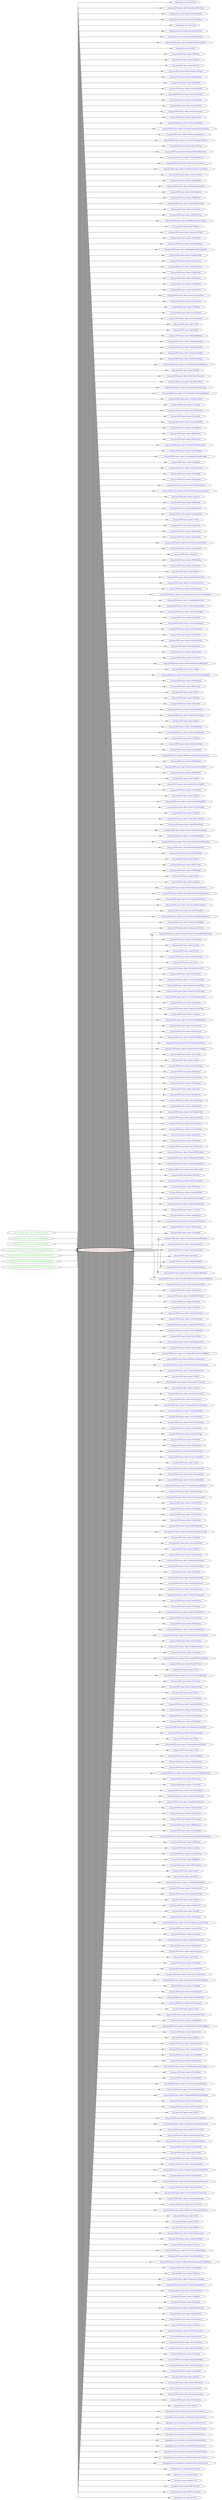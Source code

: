 digraph dependencyGraph {
 concentrate=true;
 ranksep="2.0";
 rankdir="LR"; 
 splines="ortho";
"com.pace2020.epace.sdk.CreateObjectHttpBindingStub" [fontcolor="red"];
"org.apache.axis.client.Stub" [ fontcolor="blue" ];
"com.pace2020.epace.sdk.CreateObjectHttpBindingStub"->"org.apache.axis.client.Stub";
"com.pace2020.epace.sdk.CreateObjectPortType" [ fontcolor="blue" ];
"com.pace2020.epace.sdk.CreateObjectHttpBindingStub"->"com.pace2020.epace.sdk.CreateObjectPortType";
"org.apache.axis.description.OperationDesc" [ fontcolor="blue" ];
"com.pace2020.epace.sdk.CreateObjectHttpBindingStub"->"org.apache.axis.description.OperationDesc";
"org.apache.axis.description.ParameterDesc" [ fontcolor="blue" ];
"com.pace2020.epace.sdk.CreateObjectHttpBindingStub"->"org.apache.axis.description.ParameterDesc";
"org.apache.axis.client.Call" [ fontcolor="blue" ];
"com.pace2020.epace.sdk.CreateObjectHttpBindingStub"->"org.apache.axis.client.Call";
"org.apache.axis.encoding.SerializerFactory" [ fontcolor="blue" ];
"com.pace2020.epace.sdk.CreateObjectHttpBindingStub"->"org.apache.axis.encoding.SerializerFactory";
"org.apache.axis.encoding.DeserializerFactory" [ fontcolor="blue" ];
"com.pace2020.epace.sdk.CreateObjectHttpBindingStub"->"org.apache.axis.encoding.DeserializerFactory";
"com.pace2020.epace.object.WorkstationActivityCode" [ fontcolor="blue" ];
"com.pace2020.epace.sdk.CreateObjectHttpBindingStub"->"com.pace2020.epace.object.WorkstationActivityCode";
"org.apache.axis.AxisFault" [ fontcolor="blue" ];
"com.pace2020.epace.sdk.CreateObjectHttpBindingStub"->"org.apache.axis.AxisFault";
"com.pace2020.epace.object.POStatus" [ fontcolor="blue" ];
"com.pace2020.epace.sdk.CreateObjectHttpBindingStub"->"com.pace2020.epace.object.POStatus";
"com.pace2020.epace.object.JobNote" [ fontcolor="blue" ];
"com.pace2020.epace.sdk.CreateObjectHttpBindingStub"->"com.pace2020.epace.object.JobNote";
"com.pace2020.epace.object.Activity" [ fontcolor="blue" ];
"com.pace2020.epace.sdk.CreateObjectHttpBindingStub"->"com.pace2020.epace.object.Activity";
"com.pace2020.epace.object.ReportCondition" [ fontcolor="blue" ];
"com.pace2020.epace.sdk.CreateObjectHttpBindingStub"->"com.pace2020.epace.object.ReportCondition";
"com.pace2020.epace.object.ShoppingCart" [ fontcolor="blue" ];
"com.pace2020.epace.sdk.CreateObjectHttpBindingStub"->"com.pace2020.epace.object.ShoppingCart";
"com.pace2020.epace.object.InkDefault" [ fontcolor="blue" ];
"com.pace2020.epace.sdk.CreateObjectHttpBindingStub"->"com.pace2020.epace.object.InkDefault";
"com.pace2020.epace.object.PurchaseOrder" [ fontcolor="blue" ];
"com.pace2020.epace.sdk.CreateObjectHttpBindingStub"->"com.pace2020.epace.object.PurchaseOrder";
"com.pace2020.epace.object.InventoryItemKit" [ fontcolor="blue" ];
"com.pace2020.epace.sdk.CreateObjectHttpBindingStub"->"com.pace2020.epace.object.InventoryItemKit";
"com.pace2020.epace.object.InventoryItem" [ fontcolor="blue" ];
"com.pace2020.epace.sdk.CreateObjectHttpBindingStub"->"com.pace2020.epace.object.InventoryItem";
"com.pace2020.epace.object.InventoryTrn" [ fontcolor="blue" ];
"com.pace2020.epace.sdk.CreateObjectHttpBindingStub"->"com.pace2020.epace.object.InventoryTrn";
"com.pace2020.epace.object.NetworkLocation" [ fontcolor="blue" ];
"com.pace2020.epace.sdk.CreateObjectHttpBindingStub"->"com.pace2020.epace.object.NetworkLocation";
"com.pace2020.epace.object.ShipProvider" [ fontcolor="blue" ];
"com.pace2020.epace.sdk.CreateObjectHttpBindingStub"->"com.pace2020.epace.object.ShipProvider";
"com.pace2020.epace.object.GLAccountBalance" [ fontcolor="blue" ];
"com.pace2020.epace.sdk.CreateObjectHttpBindingStub"->"com.pace2020.epace.object.GLAccountBalance";
"com.pace2020.epace.object.EstimateCompositeProductEntry" [ fontcolor="blue" ];
"com.pace2020.epace.sdk.CreateObjectHttpBindingStub"->"com.pace2020.epace.object.EstimateCompositeProductEntry";
"com.pace2020.epace.object.WorkstationEmployee" [ fontcolor="blue" ];
"com.pace2020.epace.sdk.CreateObjectHttpBindingStub"->"com.pace2020.epace.object.WorkstationEmployee";
"com.pace2020.epace.object.CustomerShoppingCartExtra" [ fontcolor="blue" ];
"com.pace2020.epace.sdk.CreateObjectHttpBindingStub"->"com.pace2020.epace.object.CustomerShoppingCartExtra";
"com.pace2020.epace.object.JobCostSetup" [ fontcolor="blue" ];
"com.pace2020.epace.sdk.CreateObjectHttpBindingStub"->"com.pace2020.epace.object.JobCostSetup";
"com.pace2020.epace.object.EmployeePayrollDeduction" [ fontcolor="blue" ];
"com.pace2020.epace.sdk.CreateObjectHttpBindingStub"->"com.pace2020.epace.object.EmployeePayrollDeduction";
"com.pace2020.epace.object.EstimateMaterial" [ fontcolor="blue" ];
"com.pace2020.epace.sdk.CreateObjectHttpBindingStub"->"com.pace2020.epace.object.EstimateMaterial";
"com.pace2020.epace.object.PaceConnectComment" [ fontcolor="blue" ];
"com.pace2020.epace.sdk.CreateObjectHttpBindingStub"->"com.pace2020.epace.object.PaceConnectComment";
"com.pace2020.epace.object.QuoteItemTypeInventoryItem" [ fontcolor="blue" ];
"com.pace2020.epace.sdk.CreateObjectHttpBindingStub"->"com.pace2020.epace.object.QuoteItemTypeInventoryItem";
"com.pace2020.epace.object.InvoiceTrnExtra" [ fontcolor="blue" ];
"com.pace2020.epace.sdk.CreateObjectHttpBindingStub"->"com.pace2020.epace.object.InvoiceTrnExtra";
"com.pace2020.epace.object.PaperWeight" [ fontcolor="blue" ];
"com.pace2020.epace.sdk.CreateObjectHttpBindingStub"->"com.pace2020.epace.object.PaperWeight";
"com.pace2020.epace.object.EstimatePrepressOp" [ fontcolor="blue" ];
"com.pace2020.epace.sdk.CreateObjectHttpBindingStub"->"com.pace2020.epace.object.EstimatePrepressOp";
"com.pace2020.epace.object.ItemTemplate" [ fontcolor="blue" ];
"com.pace2020.epace.sdk.CreateObjectHttpBindingStub"->"com.pace2020.epace.object.ItemTemplate";
"com.pace2020.epace.object.CRMStatus" [ fontcolor="blue" ];
"com.pace2020.epace.sdk.CreateObjectHttpBindingStub"->"com.pace2020.epace.object.CRMStatus";
"com.pace2020.epace.object.StandardPaperType" [ fontcolor="blue" ];
"com.pace2020.epace.sdk.CreateObjectHttpBindingStub"->"com.pace2020.epace.object.StandardPaperType";
"com.pace2020.epace.object.QuoteItem" [ fontcolor="blue" ];
"com.pace2020.epace.sdk.CreateObjectHttpBindingStub"->"com.pace2020.epace.object.QuoteItem";
"com.pace2020.epace.object.JobPlanSetup" [ fontcolor="blue" ];
"com.pace2020.epace.sdk.CreateObjectHttpBindingStub"->"com.pace2020.epace.object.JobPlanSetup";
"com.pace2020.epace.object.JobBillingAccountingCode" [ fontcolor="blue" ];
"com.pace2020.epace.sdk.CreateObjectHttpBindingStub"->"com.pace2020.epace.object.JobBillingAccountingCode";
"com.pace2020.epace.object.BillLine" [ fontcolor="blue" ];
"com.pace2020.epace.sdk.CreateObjectHttpBindingStub"->"com.pace2020.epace.object.BillLine";
"com.pace2020.epace.object.QuoteLetterType" [ fontcolor="blue" ];
"com.pace2020.epace.sdk.CreateObjectHttpBindingStub"->"com.pace2020.epace.object.QuoteLetterType";
"com.pace2020.epace.object.ActivityRate" [ fontcolor="blue" ];
"com.pace2020.epace.sdk.CreateObjectHttpBindingStub"->"com.pace2020.epace.object.ActivityRate";
"com.pace2020.epace.object.QuoteDepartment" [ fontcolor="blue" ];
"com.pace2020.epace.sdk.CreateObjectHttpBindingStub"->"com.pace2020.epace.object.QuoteDepartment";
"com.pace2020.epace.object.BindingMethodFinishingOp" [ fontcolor="blue" ];
"com.pace2020.epace.sdk.CreateObjectHttpBindingStub"->"com.pace2020.epace.object.BindingMethodFinishingOp";
"com.pace2020.epace.object.EmployeeNote" [ fontcolor="blue" ];
"com.pace2020.epace.sdk.CreateObjectHttpBindingStub"->"com.pace2020.epace.object.EmployeeNote";
"com.pace2020.epace.object.PrepressCost" [ fontcolor="blue" ];
"com.pace2020.epace.sdk.CreateObjectHttpBindingStub"->"com.pace2020.epace.object.PrepressCost";
"com.pace2020.epace.object.EmployeeStatus" [ fontcolor="blue" ];
"com.pace2020.epace.sdk.CreateObjectHttpBindingStub"->"com.pace2020.epace.object.EmployeeStatus";
"com.pace2020.epace.object.SubJobType" [ fontcolor="blue" ];
"com.pace2020.epace.sdk.CreateObjectHttpBindingStub"->"com.pace2020.epace.object.SubJobType";
"com.pace2020.epace.object.JobPartItem" [ fontcolor="blue" ];
"com.pace2020.epace.sdk.CreateObjectHttpBindingStub"->"com.pace2020.epace.object.JobPartItem";
"com.pace2020.epace.object.PrepMethod" [ fontcolor="blue" ];
"com.pace2020.epace.sdk.CreateObjectHttpBindingStub"->"com.pace2020.epace.object.PrepMethod";
"com.pace2020.epace.object.SalesPerson" [ fontcolor="blue" ];
"com.pace2020.epace.sdk.CreateObjectHttpBindingStub"->"com.pace2020.epace.object.SalesPerson";
"com.pace2020.epace.object.InvoiceTrnSalesDist" [ fontcolor="blue" ];
"com.pace2020.epace.sdk.CreateObjectHttpBindingStub"->"com.pace2020.epace.object.InvoiceTrnSalesDist";
"com.pace2020.epace.object.InvoiceExtra" [ fontcolor="blue" ];
"com.pace2020.epace.sdk.CreateObjectHttpBindingStub"->"com.pace2020.epace.object.InvoiceExtra";
"com.pace2020.epace.object.POSetup" [ fontcolor="blue" ];
"com.pace2020.epace.sdk.CreateObjectHttpBindingStub"->"com.pace2020.epace.object.POSetup";
"com.pace2020.epace.object.PriceListLine" [ fontcolor="blue" ];
"com.pace2020.epace.sdk.CreateObjectHttpBindingStub"->"com.pace2020.epace.object.PriceListLine";
"com.pace2020.epace.object.InventoryStatus" [ fontcolor="blue" ];
"com.pace2020.epace.sdk.CreateObjectHttpBindingStub"->"com.pace2020.epace.object.InventoryStatus";
"com.pace2020.epace.object.CSR" [ fontcolor="blue" ];
"com.pace2020.epace.sdk.CreateObjectHttpBindingStub"->"com.pace2020.epace.object.CSR";
"com.pace2020.epace.object.Skid" [ fontcolor="blue" ];
"com.pace2020.epace.sdk.CreateObjectHttpBindingStub"->"com.pace2020.epace.object.Skid";
"com.pace2020.epace.object.BindingMethod" [ fontcolor="blue" ];
"com.pace2020.epace.sdk.CreateObjectHttpBindingStub"->"com.pace2020.epace.object.BindingMethod";
"com.pace2020.epace.object.EstimateQuantity" [ fontcolor="blue" ];
"com.pace2020.epace.sdk.CreateObjectHttpBindingStub"->"com.pace2020.epace.object.EstimateQuantity";
"com.pace2020.epace.object.EstimateProduct" [ fontcolor="blue" ];
"com.pace2020.epace.sdk.CreateObjectHttpBindingStub"->"com.pace2020.epace.object.EstimateProduct";
"com.pace2020.epace.object.PrepressWorkflow" [ fontcolor="blue" ];
"com.pace2020.epace.sdk.CreateObjectHttpBindingStub"->"com.pace2020.epace.object.PrepressWorkflow";
"com.pace2020.epace.object.SubNoteCategory" [ fontcolor="blue" ];
"com.pace2020.epace.sdk.CreateObjectHttpBindingStub"->"com.pace2020.epace.object.SubNoteCategory";
"com.pace2020.epace.object.EventHandlerEventDefinition" [ fontcolor="blue" ];
"com.pace2020.epace.sdk.CreateObjectHttpBindingStub"->"com.pace2020.epace.object.EventHandlerEventDefinition";
"com.pace2020.epace.object.Keypad" [ fontcolor="blue" ];
"com.pace2020.epace.sdk.CreateObjectHttpBindingStub"->"com.pace2020.epace.object.Keypad";
"com.pace2020.epace.object.PaceConnectLocation" [ fontcolor="blue" ];
"com.pace2020.epace.sdk.CreateObjectHttpBindingStub"->"com.pace2020.epace.object.PaceConnectLocation";
"com.pace2020.epace.object.PayrollCheckLine" [ fontcolor="blue" ];
"com.pace2020.epace.sdk.CreateObjectHttpBindingStub"->"com.pace2020.epace.object.PayrollCheckLine";
"com.pace2020.epace.object.ItemTemplateProductType" [ fontcolor="blue" ];
"com.pace2020.epace.sdk.CreateObjectHttpBindingStub"->"com.pace2020.epace.object.ItemTemplateProductType";
"com.pace2020.epace.object.EventHandlerConditionDefinition" [ fontcolor="blue" ];
"com.pace2020.epace.sdk.CreateObjectHttpBindingStub"->"com.pace2020.epace.object.EventHandlerConditionDefinition";
"com.pace2020.epace.object.NotificationRead" [ fontcolor="blue" ];
"com.pace2020.epace.sdk.CreateObjectHttpBindingStub"->"com.pace2020.epace.object.NotificationRead";
"com.pace2020.epace.object.UserForm" [ fontcolor="blue" ];
"com.pace2020.epace.sdk.CreateObjectHttpBindingStub"->"com.pace2020.epace.object.UserForm";
"com.pace2020.epace.object.RecentMenuItem" [ fontcolor="blue" ];
"com.pace2020.epace.sdk.CreateObjectHttpBindingStub"->"com.pace2020.epace.object.RecentMenuItem";
"com.pace2020.epace.object.Receivable" [ fontcolor="blue" ];
"com.pace2020.epace.sdk.CreateObjectHttpBindingStub"->"com.pace2020.epace.object.Receivable";
"com.pace2020.epace.object.InvoiceSalesDist" [ fontcolor="blue" ];
"com.pace2020.epace.sdk.CreateObjectHttpBindingStub"->"com.pace2020.epace.object.InvoiceSalesDist";
"com.pace2020.epace.object.PayrollBatch" [ fontcolor="blue" ];
"com.pace2020.epace.sdk.CreateObjectHttpBindingStub"->"com.pace2020.epace.object.PayrollBatch";
"com.pace2020.epace.object.BillPayment" [ fontcolor="blue" ];
"com.pace2020.epace.sdk.CreateObjectHttpBindingStub"->"com.pace2020.epace.object.BillPayment";
"com.pace2020.epace.object.Notification" [ fontcolor="blue" ];
"com.pace2020.epace.sdk.CreateObjectHttpBindingStub"->"com.pace2020.epace.object.Notification";
"com.pace2020.epace.object.ScheduledTaskParameter" [ fontcolor="blue" ];
"com.pace2020.epace.sdk.CreateObjectHttpBindingStub"->"com.pace2020.epace.object.ScheduledTaskParameter";
"com.pace2020.epace.object.SalesCategory" [ fontcolor="blue" ];
"com.pace2020.epace.sdk.CreateObjectHttpBindingStub"->"com.pace2020.epace.object.SalesCategory";
"com.pace2020.epace.object.EventHandlerEmailRecipient" [ fontcolor="blue" ];
"com.pace2020.epace.sdk.CreateObjectHttpBindingStub"->"com.pace2020.epace.object.EventHandlerEmailRecipient";
"com.pace2020.epace.object.Employee" [ fontcolor="blue" ];
"com.pace2020.epace.sdk.CreateObjectHttpBindingStub"->"com.pace2020.epace.object.Employee";
"com.pace2020.epace.object.CustomerGroup" [ fontcolor="blue" ];
"com.pace2020.epace.sdk.CreateObjectHttpBindingStub"->"com.pace2020.epace.object.CustomerGroup";
"com.pace2020.epace.object.SalesStage" [ fontcolor="blue" ];
"com.pace2020.epace.sdk.CreateObjectHttpBindingStub"->"com.pace2020.epace.object.SalesStage";
"com.pace2020.epace.object.JobTypePlan" [ fontcolor="blue" ];
"com.pace2020.epace.sdk.CreateObjectHttpBindingStub"->"com.pace2020.epace.object.JobTypePlan";
"com.pace2020.epace.object.InventoryBinQuantity" [ fontcolor="blue" ];
"com.pace2020.epace.sdk.CreateObjectHttpBindingStub"->"com.pace2020.epace.object.InventoryBinQuantity";
"com.pace2020.epace.object.PaceConnectDatabaseConnection" [ fontcolor="blue" ];
"com.pace2020.epace.sdk.CreateObjectHttpBindingStub"->"com.pace2020.epace.object.PaceConnectDatabaseConnection";
"com.pace2020.epace.object.SalesTax" [ fontcolor="blue" ];
"com.pace2020.epace.sdk.CreateObjectHttpBindingStub"->"com.pace2020.epace.object.SalesTax";
"com.pace2020.epace.object.JobReorder" [ fontcolor="blue" ];
"com.pace2020.epace.sdk.CreateObjectHttpBindingStub"->"com.pace2020.epace.object.JobReorder";
"com.pace2020.epace.object.BankAccount" [ fontcolor="blue" ];
"com.pace2020.epace.sdk.CreateObjectHttpBindingStub"->"com.pace2020.epace.object.BankAccount";
"com.pace2020.epace.object.CampaignNote" [ fontcolor="blue" ];
"com.pace2020.epace.sdk.CreateObjectHttpBindingStub"->"com.pace2020.epace.object.CampaignNote";
"com.pace2020.epace.object.Cutter" [ fontcolor="blue" ];
"com.pace2020.epace.sdk.CreateObjectHttpBindingStub"->"com.pace2020.epace.object.Cutter";
"com.pace2020.epace.object.PaperCost" [ fontcolor="blue" ];
"com.pace2020.epace.sdk.CreateObjectHttpBindingStub"->"com.pace2020.epace.object.PaperCost";
"com.pace2020.epace.object.Opportunity" [ fontcolor="blue" ];
"com.pace2020.epace.sdk.CreateObjectHttpBindingStub"->"com.pace2020.epace.object.Opportunity";
"com.pace2020.epace.object.PaymentTrn" [ fontcolor="blue" ];
"com.pace2020.epace.sdk.CreateObjectHttpBindingStub"->"com.pace2020.epace.object.PaymentTrn";
"com.pace2020.epace.object.InventoryLocationQuantity" [ fontcolor="blue" ];
"com.pace2020.epace.sdk.CreateObjectHttpBindingStub"->"com.pace2020.epace.object.InventoryLocationQuantity";
"com.pace2020.epace.object.ChangeOrder" [ fontcolor="blue" ];
"com.pace2020.epace.sdk.CreateObjectHttpBindingStub"->"com.pace2020.epace.object.ChangeOrder";
"com.pace2020.epace.object.Job" [ fontcolor="blue" ];
"com.pace2020.epace.sdk.CreateObjectHttpBindingStub"->"com.pace2020.epace.object.Job";
"com.pace2020.epace.object.BillOfLading" [ fontcolor="blue" ];
"com.pace2020.epace.sdk.CreateObjectHttpBindingStub"->"com.pace2020.epace.object.BillOfLading";
"com.pace2020.epace.object.QuotePrice" [ fontcolor="blue" ];
"com.pace2020.epace.sdk.CreateObjectHttpBindingStub"->"com.pace2020.epace.object.QuotePrice";
"com.pace2020.epace.object.Option" [ fontcolor="blue" ];
"com.pace2020.epace.sdk.CreateObjectHttpBindingStub"->"com.pace2020.epace.object.Option";
"com.pace2020.epace.object.ShipZonePostalCode" [ fontcolor="blue" ];
"com.pace2020.epace.sdk.CreateObjectHttpBindingStub"->"com.pace2020.epace.object.ShipZonePostalCode";
"com.pace2020.epace.object.PurchaseOrderLine" [ fontcolor="blue" ];
"com.pace2020.epace.sdk.CreateObjectHttpBindingStub"->"com.pace2020.epace.object.PurchaseOrderLine";
"com.pace2020.epace.object.QuoteQuantity" [ fontcolor="blue" ];
"com.pace2020.epace.sdk.CreateObjectHttpBindingStub"->"com.pace2020.epace.object.QuoteQuantity";
"com.pace2020.epace.object.EventHandlerExecuteConnectDefinition" [ fontcolor="blue" ];
"com.pace2020.epace.sdk.CreateObjectHttpBindingStub"->"com.pace2020.epace.object.EventHandlerExecuteConnectDefinition";
"com.pace2020.epace.object.ChargeBackAccount" [ fontcolor="blue" ];
"com.pace2020.epace.sdk.CreateObjectHttpBindingStub"->"com.pace2020.epace.object.ChargeBackAccount";
"com.pace2020.epace.object.GLJournalEntryAudit" [ fontcolor="blue" ];
"com.pace2020.epace.sdk.CreateObjectHttpBindingStub"->"com.pace2020.epace.object.GLJournalEntryAudit";
"com.pace2020.epace.object.PaceConnectMap" [ fontcolor="blue" ];
"com.pace2020.epace.sdk.CreateObjectHttpBindingStub"->"com.pace2020.epace.object.PaceConnectMap";
"com.pace2020.epace.object.OptionList" [ fontcolor="blue" ];
"com.pace2020.epace.sdk.CreateObjectHttpBindingStub"->"com.pace2020.epace.object.OptionList";
"com.pace2020.epace.object.PressTypeInkType" [ fontcolor="blue" ];
"com.pace2020.epace.sdk.CreateObjectHttpBindingStub"->"com.pace2020.epace.object.PressTypeInkType";
"com.pace2020.epace.object.GLJournalEntry" [ fontcolor="blue" ];
"com.pace2020.epace.sdk.CreateObjectHttpBindingStub"->"com.pace2020.epace.object.GLJournalEntry";
"com.pace2020.epace.object.SystemUser" [ fontcolor="blue" ];
"com.pace2020.epace.sdk.CreateObjectHttpBindingStub"->"com.pace2020.epace.object.SystemUser";
"com.pace2020.epace.object.EstimateOption" [ fontcolor="blue" ];
"com.pace2020.epace.sdk.CreateObjectHttpBindingStub"->"com.pace2020.epace.object.EstimateOption";
"com.pace2020.epace.object.JobStatus" [ fontcolor="blue" ];
"com.pace2020.epace.sdk.CreateObjectHttpBindingStub"->"com.pace2020.epace.object.JobStatus";
"com.pace2020.epace.object.IndustryType" [ fontcolor="blue" ];
"com.pace2020.epace.sdk.CreateObjectHttpBindingStub"->"com.pace2020.epace.object.IndustryType";
"com.pace2020.epace.object.GLLocation" [ fontcolor="blue" ];
"com.pace2020.epace.sdk.CreateObjectHttpBindingStub"->"com.pace2020.epace.object.GLLocation";
"com.pace2020.epace.object.ScheduledTaskEmailRecipient" [ fontcolor="blue" ];
"com.pace2020.epace.sdk.CreateObjectHttpBindingStub"->"com.pace2020.epace.object.ScheduledTaskEmailRecipient";
"com.pace2020.epace.object.GLSplit" [ fontcolor="blue" ];
"com.pace2020.epace.sdk.CreateObjectHttpBindingStub"->"com.pace2020.epace.object.GLSplit";
"com.pace2020.epace.object.ItemTemplateProductTypeMapping" [ fontcolor="blue" ];
"com.pace2020.epace.sdk.CreateObjectHttpBindingStub"->"com.pace2020.epace.object.ItemTemplateProductTypeMapping";
"com.pace2020.epace.object.FolderSpeed" [ fontcolor="blue" ];
"com.pace2020.epace.sdk.CreateObjectHttpBindingStub"->"com.pace2020.epace.object.FolderSpeed";
"com.pace2020.epace.object.BillTrnLine" [ fontcolor="blue" ];
"com.pace2020.epace.sdk.CreateObjectHttpBindingStub"->"com.pace2020.epace.object.BillTrnLine";
"com.pace2020.epace.object.Binder" [ fontcolor="blue" ];
"com.pace2020.epace.sdk.CreateObjectHttpBindingStub"->"com.pace2020.epace.object.Binder";
"com.pace2020.epace.object.APSetup" [ fontcolor="blue" ];
"com.pace2020.epace.sdk.CreateObjectHttpBindingStub"->"com.pace2020.epace.object.APSetup";
"com.pace2020.epace.object.JobContact" [ fontcolor="blue" ];
"com.pace2020.epace.sdk.CreateObjectHttpBindingStub"->"com.pace2020.epace.object.JobContact";
"com.pace2020.epace.object.ItemTemplateLine" [ fontcolor="blue" ];
"com.pace2020.epace.sdk.CreateObjectHttpBindingStub"->"com.pace2020.epace.object.ItemTemplateLine";
"com.pace2020.epace.object.QuoteCalcMessage" [ fontcolor="blue" ];
"com.pace2020.epace.sdk.CreateObjectHttpBindingStub"->"com.pace2020.epace.object.QuoteCalcMessage";
"com.pace2020.epace.object.Report" [ fontcolor="blue" ];
"com.pace2020.epace.sdk.CreateObjectHttpBindingStub"->"com.pace2020.epace.object.Report";
"com.pace2020.epace.object.QuoteShipment" [ fontcolor="blue" ];
"com.pace2020.epace.sdk.CreateObjectHttpBindingStub"->"com.pace2020.epace.object.QuoteShipment";
"com.pace2020.epace.object.GLAccountingPeriod" [ fontcolor="blue" ];
"com.pace2020.epace.sdk.CreateObjectHttpBindingStub"->"com.pace2020.epace.object.GLAccountingPeriod";
"com.pace2020.epace.object.GLBatch" [ fontcolor="blue" ];
"com.pace2020.epace.sdk.CreateObjectHttpBindingStub"->"com.pace2020.epace.object.GLBatch";
"com.pace2020.epace.object.PaceQuoteSetup" [ fontcolor="blue" ];
"com.pace2020.epace.sdk.CreateObjectHttpBindingStub"->"com.pace2020.epace.object.PaceQuoteSetup";
"com.pace2020.epace.object.InvoiceBatch" [ fontcolor="blue" ];
"com.pace2020.epace.sdk.CreateObjectHttpBindingStub"->"com.pace2020.epace.object.InvoiceBatch";
"com.pace2020.epace.object.JMFReceivedMessageTransaction" [ fontcolor="blue" ];
"com.pace2020.epace.sdk.CreateObjectHttpBindingStub"->"com.pace2020.epace.object.JMFReceivedMessageTransaction";
"com.pace2020.epace.object.FoldPattern" [ fontcolor="blue" ];
"com.pace2020.epace.sdk.CreateObjectHttpBindingStub"->"com.pace2020.epace.object.FoldPattern";
"com.pace2020.epace.object.WorkstationInventoryItem" [ fontcolor="blue" ];
"com.pace2020.epace.sdk.CreateObjectHttpBindingStub"->"com.pace2020.epace.object.WorkstationInventoryItem";
"com.pace2020.epace.object.JobDifficulty" [ fontcolor="blue" ];
"com.pace2020.epace.sdk.CreateObjectHttpBindingStub"->"com.pace2020.epace.object.JobDifficulty";
"com.pace2020.epace.object.Vendor" [ fontcolor="blue" ];
"com.pace2020.epace.sdk.CreateObjectHttpBindingStub"->"com.pace2020.epace.object.Vendor";
"com.pace2020.epace.object.JobPartPressFormInk" [ fontcolor="blue" ];
"com.pace2020.epace.sdk.CreateObjectHttpBindingStub"->"com.pace2020.epace.object.JobPartPressFormInk";
"com.pace2020.epace.object.ContactNote" [ fontcolor="blue" ];
"com.pace2020.epace.sdk.CreateObjectHttpBindingStub"->"com.pace2020.epace.object.ContactNote";
"com.pace2020.epace.object.ShipVia" [ fontcolor="blue" ];
"com.pace2020.epace.sdk.CreateObjectHttpBindingStub"->"com.pace2020.epace.object.ShipVia";
"com.pace2020.epace.object.PaceConnectPendingFile" [ fontcolor="blue" ];
"com.pace2020.epace.sdk.CreateObjectHttpBindingStub"->"com.pace2020.epace.object.PaceConnectPendingFile";
"com.pace2020.epace.object.InvoiceTrnCommDist" [ fontcolor="blue" ];
"com.pace2020.epace.sdk.CreateObjectHttpBindingStub"->"com.pace2020.epace.object.InvoiceTrnCommDist";
"com.pace2020.epace.object.Payment" [ fontcolor="blue" ];
"com.pace2020.epace.sdk.CreateObjectHttpBindingStub"->"com.pace2020.epace.object.Payment";
"com.pace2020.epace.object.DataCollectionSetup" [ fontcolor="blue" ];
"com.pace2020.epace.sdk.CreateObjectHttpBindingStub"->"com.pace2020.epace.object.DataCollectionSetup";
"com.pace2020.epace.object.PayrollCheckType" [ fontcolor="blue" ];
"com.pace2020.epace.sdk.CreateObjectHttpBindingStub"->"com.pace2020.epace.object.PayrollCheckType";
"com.pace2020.epace.object.GLAccountBalanceSummary" [ fontcolor="blue" ];
"com.pace2020.epace.sdk.CreateObjectHttpBindingStub"->"com.pace2020.epace.object.GLAccountBalanceSummary";
"com.pace2020.epace.object.UserDefinedInquiry" [ fontcolor="blue" ];
"com.pace2020.epace.sdk.CreateObjectHttpBindingStub"->"com.pace2020.epace.object.UserDefinedInquiry";
"com.pace2020.epace.object.PaceConnectPendingFileParameter" [ fontcolor="blue" ];
"com.pace2020.epace.sdk.CreateObjectHttpBindingStub"->"com.pace2020.epace.object.PaceConnectPendingFileParameter";
"com.pace2020.epace.object.ReportPackageEntry" [ fontcolor="blue" ];
"com.pace2020.epace.sdk.CreateObjectHttpBindingStub"->"com.pace2020.epace.object.ReportPackageEntry";
"com.pace2020.epace.object.JobPartOption" [ fontcolor="blue" ];
"com.pace2020.epace.sdk.CreateObjectHttpBindingStub"->"com.pace2020.epace.object.JobPartOption";
"com.pace2020.epace.object.JobCost" [ fontcolor="blue" ];
"com.pace2020.epace.sdk.CreateObjectHttpBindingStub"->"com.pace2020.epace.object.JobCost";
"com.pace2020.epace.object.RushCharge" [ fontcolor="blue" ];
"com.pace2020.epace.sdk.CreateObjectHttpBindingStub"->"com.pace2020.epace.object.RushCharge";
"com.pace2020.epace.object.I18NBundle" [ fontcolor="blue" ];
"com.pace2020.epace.sdk.CreateObjectHttpBindingStub"->"com.pace2020.epace.object.I18NBundle";
"com.pace2020.epace.object.Terms" [ fontcolor="blue" ];
"com.pace2020.epace.sdk.CreateObjectHttpBindingStub"->"com.pace2020.epace.object.Terms";
"com.pace2020.epace.object.Padding" [ fontcolor="blue" ];
"com.pace2020.epace.sdk.CreateObjectHttpBindingStub"->"com.pace2020.epace.object.Padding";
"com.pace2020.epace.object.ItemTemplateLineAttribute" [ fontcolor="blue" ];
"com.pace2020.epace.sdk.CreateObjectHttpBindingStub"->"com.pace2020.epace.object.ItemTemplateLineAttribute";
"com.pace2020.epace.object.PayrollPayTypeExcludeDeduction" [ fontcolor="blue" ];
"com.pace2020.epace.sdk.CreateObjectHttpBindingStub"->"com.pace2020.epace.object.PayrollPayTypeExcludeDeduction";
"com.pace2020.epace.object.PressTypeSpeedMethod" [ fontcolor="blue" ];
"com.pace2020.epace.sdk.CreateObjectHttpBindingStub"->"com.pace2020.epace.object.PressTypeSpeedMethod";
"com.pace2020.epace.object.PressEventRunCostBasis" [ fontcolor="blue" ];
"com.pace2020.epace.sdk.CreateObjectHttpBindingStub"->"com.pace2020.epace.object.PressEventRunCostBasis";
"com.pace2020.epace.object.InvoiceTrnTaxDist" [ fontcolor="blue" ];
"com.pace2020.epace.sdk.CreateObjectHttpBindingStub"->"com.pace2020.epace.object.InvoiceTrnTaxDist";
"com.pace2020.epace.object.EventHandlerPrintReportDefinition" [ fontcolor="blue" ];
"com.pace2020.epace.sdk.CreateObjectHttpBindingStub"->"com.pace2020.epace.object.EventHandlerPrintReportDefinition";
"com.pace2020.epace.object.ActivityCodeHotkey" [ fontcolor="blue" ];
"com.pace2020.epace.sdk.CreateObjectHttpBindingStub"->"com.pace2020.epace.object.ActivityCodeHotkey";
"com.pace2020.epace.object.ShoppingCartExtra" [ fontcolor="blue" ];
"com.pace2020.epace.sdk.CreateObjectHttpBindingStub"->"com.pace2020.epace.object.ShoppingCartExtra";
"com.pace2020.epace.object.EstimateProductCategoryJobProductType" [ fontcolor="blue" ];
"com.pace2020.epace.sdk.CreateObjectHttpBindingStub"->"com.pace2020.epace.object.EstimateProductCategoryJobProductType";
"com.pace2020.epace.object.PressInkType" [ fontcolor="blue" ];
"com.pace2020.epace.sdk.CreateObjectHttpBindingStub"->"com.pace2020.epace.object.PressInkType";
"com.pace2020.epace.object.Invoice" [ fontcolor="blue" ];
"com.pace2020.epace.sdk.CreateObjectHttpBindingStub"->"com.pace2020.epace.object.Invoice";
"com.pace2020.epace.object.Proof" [ fontcolor="blue" ];
"com.pace2020.epace.sdk.CreateObjectHttpBindingStub"->"com.pace2020.epace.object.Proof";
"com.pace2020.epace.object.ProductQuantity" [ fontcolor="blue" ];
"com.pace2020.epace.sdk.CreateObjectHttpBindingStub"->"com.pace2020.epace.object.ProductQuantity";
"com.pace2020.epace.object.Price" [ fontcolor="blue" ];
"com.pace2020.epace.sdk.CreateObjectHttpBindingStub"->"com.pace2020.epace.object.Price";
"com.pace2020.epace.object.PostedInventoryTrn" [ fontcolor="blue" ];
"com.pace2020.epace.sdk.CreateObjectHttpBindingStub"->"com.pace2020.epace.object.PostedInventoryTrn";
"com.pace2020.epace.object.ProductPrice" [ fontcolor="blue" ];
"com.pace2020.epace.sdk.CreateObjectHttpBindingStub"->"com.pace2020.epace.object.ProductPrice";
"com.pace2020.epace.object.PurchaseOrderType" [ fontcolor="blue" ];
"com.pace2020.epace.sdk.CreateObjectHttpBindingStub"->"com.pace2020.epace.object.PurchaseOrderType";
"com.pace2020.epace.object.EmployeeCountType" [ fontcolor="blue" ];
"com.pace2020.epace.sdk.CreateObjectHttpBindingStub"->"com.pace2020.epace.object.EmployeeCountType";
"com.pace2020.epace.object.EstimateCalcMessage" [ fontcolor="blue" ];
"com.pace2020.epace.sdk.CreateObjectHttpBindingStub"->"com.pace2020.epace.object.EstimateCalcMessage";
"com.pace2020.epace.object.CustomerGroupDiscount" [ fontcolor="blue" ];
"com.pace2020.epace.sdk.CreateObjectHttpBindingStub"->"com.pace2020.epace.object.CustomerGroupDiscount";
"com.pace2020.epace.object.InvoiceLine" [ fontcolor="blue" ];
"com.pace2020.epace.sdk.CreateObjectHttpBindingStub"->"com.pace2020.epace.object.InvoiceLine";
"com.pace2020.epace.object.EmployeeTimeType" [ fontcolor="blue" ];
"com.pace2020.epace.sdk.CreateObjectHttpBindingStub"->"com.pace2020.epace.object.EmployeeTimeType";
"com.pace2020.epace.object.Company" [ fontcolor="blue" ];
"com.pace2020.epace.sdk.CreateObjectHttpBindingStub"->"com.pace2020.epace.object.Company";
"com.pace2020.epace.object.PressEventWorkflowItem" [ fontcolor="blue" ];
"com.pace2020.epace.sdk.CreateObjectHttpBindingStub"->"com.pace2020.epace.object.PressEventWorkflowItem";
"com.pace2020.epace.object.PrepressItem" [ fontcolor="blue" ];
"com.pace2020.epace.sdk.CreateObjectHttpBindingStub"->"com.pace2020.epace.object.PrepressItem";
"com.pace2020.epace.object.RevenueType" [ fontcolor="blue" ];
"com.pace2020.epace.sdk.CreateObjectHttpBindingStub"->"com.pace2020.epace.object.RevenueType";
"com.pace2020.epace.object.NonPlannedReason" [ fontcolor="blue" ];
"com.pace2020.epace.sdk.CreateObjectHttpBindingStub"->"com.pace2020.epace.object.NonPlannedReason";
"com.pace2020.epace.object.RoutingTemplateOrder" [ fontcolor="blue" ];
"com.pace2020.epace.sdk.CreateObjectHttpBindingStub"->"com.pace2020.epace.object.RoutingTemplateOrder";
"com.pace2020.epace.object.EstimateProductCategory" [ fontcolor="blue" ];
"com.pace2020.epace.sdk.CreateObjectHttpBindingStub"->"com.pace2020.epace.object.EstimateProductCategory";
"com.pace2020.epace.object.SourceType" [ fontcolor="blue" ];
"com.pace2020.epace.sdk.CreateObjectHttpBindingStub"->"com.pace2020.epace.object.SourceType";
"com.pace2020.epace.object.Contact" [ fontcolor="blue" ];
"com.pace2020.epace.sdk.CreateObjectHttpBindingStub"->"com.pace2020.epace.object.Contact";
"com.pace2020.epace.object.EstimateActivity" [ fontcolor="blue" ];
"com.pace2020.epace.sdk.CreateObjectHttpBindingStub"->"com.pace2020.epace.object.EstimateActivity";
"com.pace2020.epace.object.JobProduct" [ fontcolor="blue" ];
"com.pace2020.epace.sdk.CreateObjectHttpBindingStub"->"com.pace2020.epace.object.JobProduct";
"com.pace2020.epace.object.SecurityFilter" [ fontcolor="blue" ];
"com.pace2020.epace.sdk.CreateObjectHttpBindingStub"->"com.pace2020.epace.object.SecurityFilter";
"com.pace2020.epace.object.GLSchedule" [ fontcolor="blue" ];
"com.pace2020.epace.sdk.CreateObjectHttpBindingStub"->"com.pace2020.epace.object.GLSchedule";
"com.pace2020.epace.object.JobProject" [ fontcolor="blue" ];
"com.pace2020.epace.sdk.CreateObjectHttpBindingStub"->"com.pace2020.epace.object.JobProject";
"com.pace2020.epace.object.SpeedFactor" [ fontcolor="blue" ];
"com.pace2020.epace.sdk.CreateObjectHttpBindingStub"->"com.pace2020.epace.object.SpeedFactor";
"com.pace2020.epace.object.PayrollPayType" [ fontcolor="blue" ];
"com.pace2020.epace.sdk.CreateObjectHttpBindingStub"->"com.pace2020.epace.object.PayrollPayType";
"com.pace2020.epace.object.TaxableCode" [ fontcolor="blue" ];
"com.pace2020.epace.sdk.CreateObjectHttpBindingStub"->"com.pace2020.epace.object.TaxableCode";
"com.pace2020.epace.object.ItemTemplateType" [ fontcolor="blue" ];
"com.pace2020.epace.sdk.CreateObjectHttpBindingStub"->"com.pace2020.epace.object.ItemTemplateType";
"com.pace2020.epace.object.OpportunityType" [ fontcolor="blue" ];
"com.pace2020.epace.sdk.CreateObjectHttpBindingStub"->"com.pace2020.epace.object.OpportunityType";
"com.pace2020.epace.object.DunningLetter" [ fontcolor="blue" ];
"com.pace2020.epace.sdk.CreateObjectHttpBindingStub"->"com.pace2020.epace.object.DunningLetter";
"com.pace2020.epace.object.CustomerType" [ fontcolor="blue" ];
"com.pace2020.epace.sdk.CreateObjectHttpBindingStub"->"com.pace2020.epace.object.CustomerType";
"com.pace2020.epace.object.JobArchive" [ fontcolor="blue" ];
"com.pace2020.epace.sdk.CreateObjectHttpBindingStub"->"com.pace2020.epace.object.JobArchive";
"com.pace2020.epace.object.PressEvent" [ fontcolor="blue" ];
"com.pace2020.epace.sdk.CreateObjectHttpBindingStub"->"com.pace2020.epace.object.PressEvent";
"com.pace2020.epace.object.ReceivableLine" [ fontcolor="blue" ];
"com.pace2020.epace.sdk.CreateObjectHttpBindingStub"->"com.pace2020.epace.object.ReceivableLine";
"com.pace2020.epace.object.MasterBillOfLading" [ fontcolor="blue" ];
"com.pace2020.epace.sdk.CreateObjectHttpBindingStub"->"com.pace2020.epace.object.MasterBillOfLading";
"com.pace2020.epace.object.GLRegisterNumber" [ fontcolor="blue" ];
"com.pace2020.epace.sdk.CreateObjectHttpBindingStub"->"com.pace2020.epace.object.GLRegisterNumber";
"com.pace2020.epace.object.ScheduledTaskResult" [ fontcolor="blue" ];
"com.pace2020.epace.sdk.CreateObjectHttpBindingStub"->"com.pace2020.epace.object.ScheduledTaskResult";
"com.pace2020.epace.object.MaterialProvided" [ fontcolor="blue" ];
"com.pace2020.epace.sdk.CreateObjectHttpBindingStub"->"com.pace2020.epace.object.MaterialProvided";
"com.pace2020.epace.object.Estimate" [ fontcolor="blue" ];
"com.pace2020.epace.sdk.CreateObjectHttpBindingStub"->"com.pace2020.epace.object.Estimate";
"com.pace2020.epace.object.BankAccountLine" [ fontcolor="blue" ];
"com.pace2020.epace.sdk.CreateObjectHttpBindingStub"->"com.pace2020.epace.object.BankAccountLine";
"com.pace2020.epace.object.BillStatus" [ fontcolor="blue" ];
"com.pace2020.epace.sdk.CreateObjectHttpBindingStub"->"com.pace2020.epace.object.BillStatus";
"com.pace2020.epace.object.EstimateSetup" [ fontcolor="blue" ];
"com.pace2020.epace.sdk.CreateObjectHttpBindingStub"->"com.pace2020.epace.object.EstimateSetup";
"com.pace2020.epace.object.JobPartFinishingOp" [ fontcolor="blue" ];
"com.pace2020.epace.sdk.CreateObjectHttpBindingStub"->"com.pace2020.epace.object.JobPartFinishingOp";
"com.pace2020.epace.object.ItemTemplateSetup" [ fontcolor="blue" ];
"com.pace2020.epace.sdk.CreateObjectHttpBindingStub"->"com.pace2020.epace.object.ItemTemplateSetup";
"com.pace2020.epace.object.Customer" [ fontcolor="blue" ];
"com.pace2020.epace.sdk.CreateObjectHttpBindingStub"->"com.pace2020.epace.object.Customer";
"com.pace2020.epace.object.AutoBillLine" [ fontcolor="blue" ];
"com.pace2020.epace.sdk.CreateObjectHttpBindingStub"->"com.pace2020.epace.object.AutoBillLine";
"com.pace2020.epace.object.PurchaseOrderReceipt" [ fontcolor="blue" ];
"com.pace2020.epace.sdk.CreateObjectHttpBindingStub"->"com.pace2020.epace.object.PurchaseOrderReceipt";
"com.pace2020.epace.object.Workstation" [ fontcolor="blue" ];
"com.pace2020.epace.sdk.CreateObjectHttpBindingStub"->"com.pace2020.epace.object.Workstation";
"com.pace2020.epace.object.ThreeKnife" [ fontcolor="blue" ];
"com.pace2020.epace.sdk.CreateObjectHttpBindingStub"->"com.pace2020.epace.object.ThreeKnife";
"com.pace2020.epace.object.FinishingOperationMaterial" [ fontcolor="blue" ];
"com.pace2020.epace.sdk.CreateObjectHttpBindingStub"->"com.pace2020.epace.object.FinishingOperationMaterial";
"com.pace2020.epace.object.ChangeOrderLine" [ fontcolor="blue" ];
"com.pace2020.epace.sdk.CreateObjectHttpBindingStub"->"com.pace2020.epace.object.ChangeOrderLine";
"com.pace2020.epace.object.InvoiceExtraType" [ fontcolor="blue" ];
"com.pace2020.epace.sdk.CreateObjectHttpBindingStub"->"com.pace2020.epace.object.InvoiceExtraType";
"com.pace2020.epace.object.Ink" [ fontcolor="blue" ];
"com.pace2020.epace.sdk.CreateObjectHttpBindingStub"->"com.pace2020.epace.object.Ink";
"com.pace2020.epace.object.ReportPackage" [ fontcolor="blue" ];
"com.pace2020.epace.sdk.CreateObjectHttpBindingStub"->"com.pace2020.epace.object.ReportPackage";
"com.pace2020.epace.object.ItemTemplateQuantity" [ fontcolor="blue" ];
"com.pace2020.epace.sdk.CreateObjectHttpBindingStub"->"com.pace2020.epace.object.ItemTemplateQuantity";
"com.pace2020.epace.object.PaceConnectObjectMigration" [ fontcolor="blue" ];
"com.pace2020.epace.sdk.CreateObjectHttpBindingStub"->"com.pace2020.epace.object.PaceConnectObjectMigration";
"com.pace2020.epace.object.EventHandlerEmailConsequenceDefinition" [ fontcolor="blue" ];
"com.pace2020.epace.sdk.CreateObjectHttpBindingStub"->"com.pace2020.epace.object.EventHandlerEmailConsequenceDefinition";
"com.pace2020.epace.object.PayrollDeductionType" [ fontcolor="blue" ];
"com.pace2020.epace.sdk.CreateObjectHttpBindingStub"->"com.pace2020.epace.object.PayrollDeductionType";
"com.pace2020.epace.object.QuoteLetter" [ fontcolor="blue" ];
"com.pace2020.epace.sdk.CreateObjectHttpBindingStub"->"com.pace2020.epace.object.QuoteLetter";
"com.pace2020.epace.object.UserDefinedContext" [ fontcolor="blue" ];
"com.pace2020.epace.sdk.CreateObjectHttpBindingStub"->"com.pace2020.epace.object.UserDefinedContext";
"com.pace2020.epace.object.PaperType" [ fontcolor="blue" ];
"com.pace2020.epace.sdk.CreateObjectHttpBindingStub"->"com.pace2020.epace.object.PaperType";
"com.pace2020.epace.object.PriceList" [ fontcolor="blue" ];
"com.pace2020.epace.sdk.CreateObjectHttpBindingStub"->"com.pace2020.epace.object.PriceList";
"com.pace2020.epace.object.QuoteLetterNote" [ fontcolor="blue" ];
"com.pace2020.epace.sdk.CreateObjectHttpBindingStub"->"com.pace2020.epace.object.QuoteLetterNote";
"com.pace2020.epace.object.CostCenterType" [ fontcolor="blue" ];
"com.pace2020.epace.sdk.CreateObjectHttpBindingStub"->"com.pace2020.epace.object.CostCenterType";
"com.pace2020.epace.object.FreightLinkUPSEntry" [ fontcolor="blue" ];
"com.pace2020.epace.sdk.CreateObjectHttpBindingStub"->"com.pace2020.epace.object.FreightLinkUPSEntry";
"com.pace2020.epace.object.GLAccountBudget" [ fontcolor="blue" ];
"com.pace2020.epace.sdk.CreateObjectHttpBindingStub"->"com.pace2020.epace.object.GLAccountBudget";
"com.pace2020.epace.object.InvoiceType" [ fontcolor="blue" ];
"com.pace2020.epace.sdk.CreateObjectHttpBindingStub"->"com.pace2020.epace.object.InvoiceType";
"com.pace2020.epace.object.FinishingOperation" [ fontcolor="blue" ];
"com.pace2020.epace.sdk.CreateObjectHttpBindingStub"->"com.pace2020.epace.object.FinishingOperation";
"com.pace2020.epace.object.ActivityType" [ fontcolor="blue" ];
"com.pace2020.epace.sdk.CreateObjectHttpBindingStub"->"com.pace2020.epace.object.ActivityType";
"com.pace2020.epace.object.UserDefinedFormExtractedObject" [ fontcolor="blue" ];
"com.pace2020.epace.sdk.CreateObjectHttpBindingStub"->"com.pace2020.epace.object.UserDefinedFormExtractedObject";
"com.pace2020.epace.object.JMFReceivedMessage" [ fontcolor="blue" ];
"com.pace2020.epace.sdk.CreateObjectHttpBindingStub"->"com.pace2020.epace.object.JMFReceivedMessage";
"com.pace2020.epace.object.EstimateProductPriceSummary" [ fontcolor="blue" ];
"com.pace2020.epace.sdk.CreateObjectHttpBindingStub"->"com.pace2020.epace.object.EstimateProductPriceSummary";
"com.pace2020.epace.object.GLJournalEntryTrn" [ fontcolor="blue" ];
"com.pace2020.epace.sdk.CreateObjectHttpBindingStub"->"com.pace2020.epace.object.GLJournalEntryTrn";
"com.pace2020.epace.object.Product" [ fontcolor="blue" ];
"com.pace2020.epace.sdk.CreateObjectHttpBindingStub"->"com.pace2020.epace.object.Product";
"com.pace2020.epace.object.EstimatePriceSummary" [ fontcolor="blue" ];
"com.pace2020.epace.sdk.CreateObjectHttpBindingStub"->"com.pace2020.epace.object.EstimatePriceSummary";
"com.pace2020.epace.object.Country" [ fontcolor="blue" ];
"com.pace2020.epace.sdk.CreateObjectHttpBindingStub"->"com.pace2020.epace.object.Country";
"com.pace2020.epace.object.InventoryItemType" [ fontcolor="blue" ];
"com.pace2020.epace.sdk.CreateObjectHttpBindingStub"->"com.pace2020.epace.object.InventoryItemType";
"com.pace2020.epace.object.NoteCategory" [ fontcolor="blue" ];
"com.pace2020.epace.sdk.CreateObjectHttpBindingStub"->"com.pace2020.epace.object.NoteCategory";
"com.pace2020.epace.object.ShoppingCartExtraTemplate" [ fontcolor="blue" ];
"com.pace2020.epace.sdk.CreateObjectHttpBindingStub"->"com.pace2020.epace.object.ShoppingCartExtraTemplate";
"com.pace2020.epace.object.UserDefinedView" [ fontcolor="blue" ];
"com.pace2020.epace.sdk.CreateObjectHttpBindingStub"->"com.pace2020.epace.object.UserDefinedView";
"com.pace2020.epace.object.CustomerStatus" [ fontcolor="blue" ];
"com.pace2020.epace.sdk.CreateObjectHttpBindingStub"->"com.pace2020.epace.object.CustomerStatus";
"com.pace2020.epace.object.EPaceStationSetup" [ fontcolor="blue" ];
"com.pace2020.epace.sdk.CreateObjectHttpBindingStub"->"com.pace2020.epace.object.EPaceStationSetup";
"com.pace2020.epace.object.EstimateItem" [ fontcolor="blue" ];
"com.pace2020.epace.sdk.CreateObjectHttpBindingStub"->"com.pace2020.epace.object.EstimateItem";
"com.pace2020.epace.object.JobProductType" [ fontcolor="blue" ];
"com.pace2020.epace.sdk.CreateObjectHttpBindingStub"->"com.pace2020.epace.object.JobProductType";
"com.pace2020.epace.object.QuoteNote" [ fontcolor="blue" ];
"com.pace2020.epace.sdk.CreateObjectHttpBindingStub"->"com.pace2020.epace.object.QuoteNote";
"com.pace2020.epace.object.JobMaterial" [ fontcolor="blue" ];
"com.pace2020.epace.sdk.CreateObjectHttpBindingStub"->"com.pace2020.epace.object.JobMaterial";
"com.pace2020.epace.object.JobPartPressForm" [ fontcolor="blue" ];
"com.pace2020.epace.sdk.CreateObjectHttpBindingStub"->"com.pace2020.epace.object.JobPartPressForm";
"com.pace2020.epace.object.InvoiceCommDist" [ fontcolor="blue" ];
"com.pace2020.epace.sdk.CreateObjectHttpBindingStub"->"com.pace2020.epace.object.InvoiceCommDist";
"com.pace2020.epace.object.Quote" [ fontcolor="blue" ];
"com.pace2020.epace.sdk.CreateObjectHttpBindingStub"->"com.pace2020.epace.object.Quote";
"com.pace2020.epace.object.QuoteLetterTypeText" [ fontcolor="blue" ];
"com.pace2020.epace.sdk.CreateObjectHttpBindingStub"->"com.pace2020.epace.object.QuoteLetterTypeText";
"com.pace2020.epace.object.PaceConnectResult" [ fontcolor="blue" ];
"com.pace2020.epace.sdk.CreateObjectHttpBindingStub"->"com.pace2020.epace.object.PaceConnectResult";
"com.pace2020.epace.object.PressEventWorkflow" [ fontcolor="blue" ];
"com.pace2020.epace.sdk.CreateObjectHttpBindingStub"->"com.pace2020.epace.object.PressEventWorkflow";
"com.pace2020.epace.object.CustomerPaymentMethod" [ fontcolor="blue" ];
"com.pace2020.epace.sdk.CreateObjectHttpBindingStub"->"com.pace2020.epace.object.CustomerPaymentMethod";
"com.pace2020.epace.object.QuoteItemType" [ fontcolor="blue" ];
"com.pace2020.epace.sdk.CreateObjectHttpBindingStub"->"com.pace2020.epace.object.QuoteItemType";
"com.pace2020.epace.object.ManufacturingLocation" [ fontcolor="blue" ];
"com.pace2020.epace.sdk.CreateObjectHttpBindingStub"->"com.pace2020.epace.object.ManufacturingLocation";
"com.pace2020.epace.object.EstimatePress" [ fontcolor="blue" ];
"com.pace2020.epace.sdk.CreateObjectHttpBindingStub"->"com.pace2020.epace.object.EstimatePress";
"com.pace2020.epace.object.VendorPaper" [ fontcolor="blue" ];
"com.pace2020.epace.sdk.CreateObjectHttpBindingStub"->"com.pace2020.epace.object.VendorPaper";
"com.pace2020.epace.object.ProductOrder" [ fontcolor="blue" ];
"com.pace2020.epace.sdk.CreateObjectHttpBindingStub"->"com.pace2020.epace.object.ProductOrder";
"com.pace2020.epace.object.VendorType" [ fontcolor="blue" ];
"com.pace2020.epace.sdk.CreateObjectHttpBindingStub"->"com.pace2020.epace.object.VendorType";
"com.pace2020.epace.object.JobBillingSetup" [ fontcolor="blue" ];
"com.pace2020.epace.sdk.CreateObjectHttpBindingStub"->"com.pace2020.epace.object.JobBillingSetup";
"com.pace2020.epace.object.QuoteItemTypeActivityCode" [ fontcolor="blue" ];
"com.pace2020.epace.sdk.CreateObjectHttpBindingStub"->"com.pace2020.epace.object.QuoteItemTypeActivityCode";
"com.pace2020.epace.object.ShipZone" [ fontcolor="blue" ];
"com.pace2020.epace.sdk.CreateObjectHttpBindingStub"->"com.pace2020.epace.object.ShipZone";
"com.pace2020.epace.object.PayrollTaxTable" [ fontcolor="blue" ];
"com.pace2020.epace.sdk.CreateObjectHttpBindingStub"->"com.pace2020.epace.object.PayrollTaxTable";
"com.pace2020.epace.object.JobType" [ fontcolor="blue" ];
"com.pace2020.epace.sdk.CreateObjectHttpBindingStub"->"com.pace2020.epace.object.JobType";
"com.pace2020.epace.object.FinGoodsOrder" [ fontcolor="blue" ];
"com.pace2020.epace.sdk.CreateObjectHttpBindingStub"->"com.pace2020.epace.object.FinGoodsOrder";
"com.pace2020.epace.object.NotificationRecipient" [ fontcolor="blue" ];
"com.pace2020.epace.sdk.CreateObjectHttpBindingStub"->"com.pace2020.epace.object.NotificationRecipient";
"com.pace2020.epace.object.ChangeOrderType" [ fontcolor="blue" ];
"com.pace2020.epace.sdk.CreateObjectHttpBindingStub"->"com.pace2020.epace.object.ChangeOrderType";
"com.pace2020.epace.object.BillCheck" [ fontcolor="blue" ];
"com.pace2020.epace.sdk.CreateObjectHttpBindingStub"->"com.pace2020.epace.object.BillCheck";
"com.pace2020.epace.object.SubProductGroup" [ fontcolor="blue" ];
"com.pace2020.epace.sdk.CreateObjectHttpBindingStub"->"com.pace2020.epace.object.SubProductGroup";
"com.pace2020.epace.object.VendorPaperPrice" [ fontcolor="blue" ];
"com.pace2020.epace.sdk.CreateObjectHttpBindingStub"->"com.pace2020.epace.object.VendorPaperPrice";
"com.pace2020.epace.object.QuoteExpression" [ fontcolor="blue" ];
"com.pace2020.epace.sdk.CreateObjectHttpBindingStub"->"com.pace2020.epace.object.QuoteExpression";
"com.pace2020.epace.object.EstimateComponent" [ fontcolor="blue" ];
"com.pace2020.epace.sdk.CreateObjectHttpBindingStub"->"com.pace2020.epace.object.EstimateComponent";
"com.pace2020.epace.object.JoinedGroup" [ fontcolor="blue" ];
"com.pace2020.epace.sdk.CreateObjectHttpBindingStub"->"com.pace2020.epace.object.JoinedGroup";
"com.pace2020.epace.object.PressType" [ fontcolor="blue" ];
"com.pace2020.epace.sdk.CreateObjectHttpBindingStub"->"com.pace2020.epace.object.PressType";
"com.pace2020.epace.object.JobPartOutsidePurch" [ fontcolor="blue" ];
"com.pace2020.epace.sdk.CreateObjectHttpBindingStub"->"com.pace2020.epace.object.JobPartOutsidePurch";
"com.pace2020.epace.object.EstimatePaper" [ fontcolor="blue" ];
"com.pace2020.epace.sdk.CreateObjectHttpBindingStub"->"com.pace2020.epace.object.EstimatePaper";
"com.pace2020.epace.object.JobShipment" [ fontcolor="blue" ];
"com.pace2020.epace.sdk.CreateObjectHttpBindingStub"->"com.pace2020.epace.object.JobShipment";
"com.pace2020.epace.object.NonChargeableType" [ fontcolor="blue" ];
"com.pace2020.epace.sdk.CreateObjectHttpBindingStub"->"com.pace2020.epace.object.NonChargeableType";
"com.pace2020.epace.object.ItemTemplateProductTypeItem" [ fontcolor="blue" ];
"com.pace2020.epace.sdk.CreateObjectHttpBindingStub"->"com.pace2020.epace.object.ItemTemplateProductTypeItem";
"com.pace2020.epace.object.QuoteProduct" [ fontcolor="blue" ];
"com.pace2020.epace.sdk.CreateObjectHttpBindingStub"->"com.pace2020.epace.object.QuoteProduct";
"com.pace2020.epace.object.FulfillmentSetup" [ fontcolor="blue" ];
"com.pace2020.epace.sdk.CreateObjectHttpBindingStub"->"com.pace2020.epace.object.FulfillmentSetup";
"com.pace2020.epace.object.Permission" [ fontcolor="blue" ];
"com.pace2020.epace.sdk.CreateObjectHttpBindingStub"->"com.pace2020.epace.object.Permission";
"com.pace2020.epace.object.PaceConnectJMFMessageType" [ fontcolor="blue" ];
"com.pace2020.epace.sdk.CreateObjectHttpBindingStub"->"com.pace2020.epace.object.PaceConnectJMFMessageType";
"com.pace2020.epace.object.ReportPrinter" [ fontcolor="blue" ];
"com.pace2020.epace.sdk.CreateObjectHttpBindingStub"->"com.pace2020.epace.object.ReportPrinter";
"com.pace2020.epace.object.Press" [ fontcolor="blue" ];
"com.pace2020.epace.sdk.CreateObjectHttpBindingStub"->"com.pace2020.epace.object.Press";
"com.pace2020.epace.object.PaceConnectFieldMigration" [ fontcolor="blue" ];
"com.pace2020.epace.sdk.CreateObjectHttpBindingStub"->"com.pace2020.epace.object.PaceConnectFieldMigration";
"com.pace2020.epace.object.GLAccount" [ fontcolor="blue" ];
"com.pace2020.epace.sdk.CreateObjectHttpBindingStub"->"com.pace2020.epace.object.GLAccount";
"com.pace2020.epace.object.ShipmentType" [ fontcolor="blue" ];
"com.pace2020.epace.sdk.CreateObjectHttpBindingStub"->"com.pace2020.epace.object.ShipmentType";
"com.pace2020.epace.object.Printer" [ fontcolor="blue" ];
"com.pace2020.epace.sdk.CreateObjectHttpBindingStub"->"com.pace2020.epace.object.Printer";
"com.pace2020.epace.object.DeviceStatus" [ fontcolor="blue" ];
"com.pace2020.epace.sdk.CreateObjectHttpBindingStub"->"com.pace2020.epace.object.DeviceStatus";
"com.pace2020.epace.object.InquiryDefinition" [ fontcolor="blue" ];
"com.pace2020.epace.sdk.CreateObjectHttpBindingStub"->"com.pace2020.epace.object.InquiryDefinition";
"com.pace2020.epace.object.ProductGroup" [ fontcolor="blue" ];
"com.pace2020.epace.sdk.CreateObjectHttpBindingStub"->"com.pace2020.epace.object.ProductGroup";
"com.pace2020.epace.object.JobComponent" [ fontcolor="blue" ];
"com.pace2020.epace.sdk.CreateObjectHttpBindingStub"->"com.pace2020.epace.object.JobComponent";
"com.pace2020.epace.object.ProductItem" [ fontcolor="blue" ];
"com.pace2020.epace.sdk.CreateObjectHttpBindingStub"->"com.pace2020.epace.object.ProductItem";
"com.pace2020.epace.object.ItemTemplateComboLink" [ fontcolor="blue" ];
"com.pace2020.epace.sdk.CreateObjectHttpBindingStub"->"com.pace2020.epace.object.ItemTemplateComboLink";
"com.pace2020.epace.object.RoutingTemplate" [ fontcolor="blue" ];
"com.pace2020.epace.sdk.CreateObjectHttpBindingStub"->"com.pace2020.epace.object.RoutingTemplate";
"com.pace2020.epace.object.Plate" [ fontcolor="blue" ];
"com.pace2020.epace.sdk.CreateObjectHttpBindingStub"->"com.pace2020.epace.object.Plate";
"com.pace2020.epace.object.FinishingOperationSpeed" [ fontcolor="blue" ];
"com.pace2020.epace.sdk.CreateObjectHttpBindingStub"->"com.pace2020.epace.object.FinishingOperationSpeed";
"com.pace2020.epace.object.UOM" [ fontcolor="blue" ];
"com.pace2020.epace.sdk.CreateObjectHttpBindingStub"->"com.pace2020.epace.object.UOM";
"com.pace2020.epace.object.ProductTemplate" [ fontcolor="blue" ];
"com.pace2020.epace.sdk.CreateObjectHttpBindingStub"->"com.pace2020.epace.object.ProductTemplate";
"com.pace2020.epace.object.GLDepartment" [ fontcolor="blue" ];
"com.pace2020.epace.sdk.CreateObjectHttpBindingStub"->"com.pace2020.epace.object.GLDepartment";
"com.pace2020.epace.object.InventorySetup" [ fontcolor="blue" ];
"com.pace2020.epace.sdk.CreateObjectHttpBindingStub"->"com.pace2020.epace.object.InventorySetup";
"com.pace2020.epace.object.ManufacturingLocationShipDateTime" [ fontcolor="blue" ];
"com.pace2020.epace.sdk.CreateObjectHttpBindingStub"->"com.pace2020.epace.object.ManufacturingLocationShipDateTime";
"com.pace2020.epace.object.Recurrence" [ fontcolor="blue" ];
"com.pace2020.epace.sdk.CreateObjectHttpBindingStub"->"com.pace2020.epace.object.Recurrence";
"com.pace2020.epace.object.CostCenter" [ fontcolor="blue" ];
"com.pace2020.epace.sdk.CreateObjectHttpBindingStub"->"com.pace2020.epace.object.CostCenter";
"com.pace2020.epace.object.UserDefinedMenu" [ fontcolor="blue" ];
"com.pace2020.epace.sdk.CreateObjectHttpBindingStub"->"com.pace2020.epace.object.UserDefinedMenu";
"com.pace2020.epace.object.PayrollTaxTableLine" [ fontcolor="blue" ];
"com.pace2020.epace.sdk.CreateObjectHttpBindingStub"->"com.pace2020.epace.object.PayrollTaxTableLine";
"com.pace2020.epace.object.FreightClassification" [ fontcolor="blue" ];
"com.pace2020.epace.sdk.CreateObjectHttpBindingStub"->"com.pace2020.epace.object.FreightClassification";
"com.pace2020.epace.object.CampaignType" [ fontcolor="blue" ];
"com.pace2020.epace.sdk.CreateObjectHttpBindingStub"->"com.pace2020.epace.object.CampaignType";
"com.pace2020.epace.object.PaceConnect" [ fontcolor="blue" ];
"com.pace2020.epace.sdk.CreateObjectHttpBindingStub"->"com.pace2020.epace.object.PaceConnect";
"com.pace2020.epace.object.ProductType" [ fontcolor="blue" ];
"com.pace2020.epace.sdk.CreateObjectHttpBindingStub"->"com.pace2020.epace.object.ProductType";
"com.pace2020.epace.object.BillBatchTrn" [ fontcolor="blue" ];
"com.pace2020.epace.sdk.CreateObjectHttpBindingStub"->"com.pace2020.epace.object.BillBatchTrn";
"com.pace2020.epace.object.EstimateInk" [ fontcolor="blue" ];
"com.pace2020.epace.sdk.CreateObjectHttpBindingStub"->"com.pace2020.epace.object.EstimateInk";
"com.pace2020.epace.object.EventHandlerEmailReportAttachment" [ fontcolor="blue" ];
"com.pace2020.epace.sdk.CreateObjectHttpBindingStub"->"com.pace2020.epace.object.EventHandlerEmailReportAttachment";
"com.pace2020.epace.object.CRMSetup" [ fontcolor="blue" ];
"com.pace2020.epace.sdk.CreateObjectHttpBindingStub"->"com.pace2020.epace.object.CRMSetup";
"com.pace2020.epace.object.Quantity" [ fontcolor="blue" ];
"com.pace2020.epace.sdk.CreateObjectHttpBindingStub"->"com.pace2020.epace.object.Quantity";
"com.pace2020.epace.object.SystemGroup" [ fontcolor="blue" ];
"com.pace2020.epace.sdk.CreateObjectHttpBindingStub"->"com.pace2020.epace.object.SystemGroup";
"com.pace2020.epace.object.BillBatch" [ fontcolor="blue" ];
"com.pace2020.epace.sdk.CreateObjectHttpBindingStub"->"com.pace2020.epace.object.BillBatch";
"com.pace2020.epace.object.WIPCategory" [ fontcolor="blue" ];
"com.pace2020.epace.sdk.CreateObjectHttpBindingStub"->"com.pace2020.epace.object.WIPCategory";
"com.pace2020.epace.object.State" [ fontcolor="blue" ];
"com.pace2020.epace.sdk.CreateObjectHttpBindingStub"->"com.pace2020.epace.object.State";
"com.pace2020.epace.object.Bill" [ fontcolor="blue" ];
"com.pace2020.epace.sdk.CreateObjectHttpBindingStub"->"com.pace2020.epace.object.Bill";
"com.pace2020.epace.object.UserDefinedMenuItem" [ fontcolor="blue" ];
"com.pace2020.epace.sdk.CreateObjectHttpBindingStub"->"com.pace2020.epace.object.UserDefinedMenuItem";
"com.pace2020.epace.object.CartonContent" [ fontcolor="blue" ];
"com.pace2020.epace.sdk.CreateObjectHttpBindingStub"->"com.pace2020.epace.object.CartonContent";
"com.pace2020.epace.object.QuoteLetterText" [ fontcolor="blue" ];
"com.pace2020.epace.sdk.CreateObjectHttpBindingStub"->"com.pace2020.epace.object.QuoteLetterText";
"com.pace2020.epace.object.Priority" [ fontcolor="blue" ];
"com.pace2020.epace.sdk.CreateObjectHttpBindingStub"->"com.pace2020.epace.object.Priority";
"com.pace2020.epace.object.GLBatchTrn" [ fontcolor="blue" ];
"com.pace2020.epace.sdk.CreateObjectHttpBindingStub"->"com.pace2020.epace.object.GLBatchTrn";
"com.pace2020.epace.object.AutoBill" [ fontcolor="blue" ];
"com.pace2020.epace.sdk.CreateObjectHttpBindingStub"->"com.pace2020.epace.object.AutoBill";
"com.pace2020.epace.object.AutoInvoice" [ fontcolor="blue" ];
"com.pace2020.epace.sdk.CreateObjectHttpBindingStub"->"com.pace2020.epace.object.AutoInvoice";
"com.pace2020.epace.object.ActivityCodeInventoryItemType" [ fontcolor="blue" ];
"com.pace2020.epace.sdk.CreateObjectHttpBindingStub"->"com.pace2020.epace.object.ActivityCodeInventoryItemType";
"com.pace2020.epace.object.CustomerNote" [ fontcolor="blue" ];
"com.pace2020.epace.sdk.CreateObjectHttpBindingStub"->"com.pace2020.epace.object.CustomerNote";
"com.pace2020.epace.object.InvoiceTrn" [ fontcolor="blue" ];
"com.pace2020.epace.sdk.CreateObjectHttpBindingStub"->"com.pace2020.epace.object.InvoiceTrn";
"com.pace2020.epace.object.ShipRateSheetEntry" [ fontcolor="blue" ];
"com.pace2020.epace.sdk.CreateObjectHttpBindingStub"->"com.pace2020.epace.object.ShipRateSheetEntry";
"com.pace2020.epace.object.ActivityCode" [ fontcolor="blue" ];
"com.pace2020.epace.sdk.CreateObjectHttpBindingStub"->"com.pace2020.epace.object.ActivityCode";
"com.pace2020.epace.object.ReportCategory" [ fontcolor="blue" ];
"com.pace2020.epace.sdk.CreateObjectHttpBindingStub"->"com.pace2020.epace.object.ReportCategory";
"com.pace2020.epace.object.Font" [ fontcolor="blue" ];
"com.pace2020.epace.sdk.CreateObjectHttpBindingStub"->"com.pace2020.epace.object.Font";
"com.pace2020.epace.object.PriceDetail" [ fontcolor="blue" ];
"com.pace2020.epace.sdk.CreateObjectHttpBindingStub"->"com.pace2020.epace.object.PriceDetail";
"com.pace2020.epace.object.InvoiceBatchTrn" [ fontcolor="blue" ];
"com.pace2020.epace.sdk.CreateObjectHttpBindingStub"->"com.pace2020.epace.object.InvoiceBatchTrn";
"com.pace2020.epace.object.PaceConnectExpression" [ fontcolor="blue" ];
"com.pace2020.epace.sdk.CreateObjectHttpBindingStub"->"com.pace2020.epace.object.PaceConnectExpression";
"com.pace2020.epace.object.WorkstationNonPlannedReason" [ fontcolor="blue" ];
"com.pace2020.epace.sdk.CreateObjectHttpBindingStub"->"com.pace2020.epace.object.WorkstationNonPlannedReason";
"com.pace2020.epace.object.ComboJob" [ fontcolor="blue" ];
"com.pace2020.epace.sdk.CreateObjectHttpBindingStub"->"com.pace2020.epace.object.ComboJob";
"com.pace2020.epace.object.EmailTemplate" [ fontcolor="blue" ];
"com.pace2020.epace.sdk.CreateObjectHttpBindingStub"->"com.pace2020.epace.object.EmailTemplate";
"com.pace2020.epace.object.NonChargeableTime" [ fontcolor="blue" ];
"com.pace2020.epace.sdk.CreateObjectHttpBindingStub"->"com.pace2020.epace.object.NonChargeableTime";
"com.pace2020.epace.object.QuoteCategory" [ fontcolor="blue" ];
"com.pace2020.epace.sdk.CreateObjectHttpBindingStub"->"com.pace2020.epace.object.QuoteCategory";
"com.pace2020.epace.object.Carton" [ fontcolor="blue" ];
"com.pace2020.epace.sdk.CreateObjectHttpBindingStub"->"com.pace2020.epace.object.Carton";
"com.pace2020.epace.object.QuantityPriceDiscount" [ fontcolor="blue" ];
"com.pace2020.epace.sdk.CreateObjectHttpBindingStub"->"com.pace2020.epace.object.QuantityPriceDiscount";
"com.pace2020.epace.object.LookAndFeel" [ fontcolor="blue" ];
"com.pace2020.epace.sdk.CreateObjectHttpBindingStub"->"com.pace2020.epace.object.LookAndFeel";
"com.pace2020.epace.object.UserDefinedFormRequiredObject" [ fontcolor="blue" ];
"com.pace2020.epace.sdk.CreateObjectHttpBindingStub"->"com.pace2020.epace.object.UserDefinedFormRequiredObject";
"com.pace2020.epace.object.Department" [ fontcolor="blue" ];
"com.pace2020.epace.sdk.CreateObjectHttpBindingStub"->"com.pace2020.epace.object.Department";
"com.pace2020.epace.object.JobPlan" [ fontcolor="blue" ];
"com.pace2020.epace.sdk.CreateObjectHttpBindingStub"->"com.pace2020.epace.object.JobPlan";
"com.pace2020.epace.object.AutoInvoiceLine" [ fontcolor="blue" ];
"com.pace2020.epace.sdk.CreateObjectHttpBindingStub"->"com.pace2020.epace.object.AutoInvoiceLine";
"com.pace2020.epace.object.EmployeeTime" [ fontcolor="blue" ];
"com.pace2020.epace.sdk.CreateObjectHttpBindingStub"->"com.pace2020.epace.object.EmployeeTime";
"com.pace2020.epace.object.InvoiceTaxDist" [ fontcolor="blue" ];
"com.pace2020.epace.sdk.CreateObjectHttpBindingStub"->"com.pace2020.epace.object.InvoiceTaxDist";
"com.pace2020.epace.object.PaymentLine" [ fontcolor="blue" ];
"com.pace2020.epace.sdk.CreateObjectHttpBindingStub"->"com.pace2020.epace.object.PaymentLine";
"com.pace2020.epace.object.UserDefinedInquiryCategory" [ fontcolor="blue" ];
"com.pace2020.epace.sdk.CreateObjectHttpBindingStub"->"com.pace2020.epace.object.UserDefinedInquiryCategory";
"com.pace2020.epace.object.PressSpeed" [ fontcolor="blue" ];
"com.pace2020.epace.sdk.CreateObjectHttpBindingStub"->"com.pace2020.epace.object.PressSpeed";
"com.pace2020.epace.object.PayrollSetup" [ fontcolor="blue" ];
"com.pace2020.epace.sdk.CreateObjectHttpBindingStub"->"com.pace2020.epace.object.PayrollSetup";
"com.pace2020.epace.object.EstimateCompositeProduct" [ fontcolor="blue" ];
"com.pace2020.epace.sdk.CreateObjectHttpBindingStub"->"com.pace2020.epace.object.EstimateCompositeProduct";
"com.pace2020.epace.object.EstimateQuoteLetter" [ fontcolor="blue" ];
"com.pace2020.epace.sdk.CreateObjectHttpBindingStub"->"com.pace2020.epace.object.EstimateQuoteLetter";
"com.pace2020.epace.object.ShippingWorkflowFinishingOp" [ fontcolor="blue" ];
"com.pace2020.epace.sdk.CreateObjectHttpBindingStub"->"com.pace2020.epace.object.ShippingWorkflowFinishingOp";
"com.pace2020.epace.object.QuantityLabel" [ fontcolor="blue" ];
"com.pace2020.epace.sdk.CreateObjectHttpBindingStub"->"com.pace2020.epace.object.QuantityLabel";
"com.pace2020.epace.object.JobTransaction" [ fontcolor="blue" ];
"com.pace2020.epace.sdk.CreateObjectHttpBindingStub"->"com.pace2020.epace.object.JobTransaction";
"com.pace2020.epace.object.BillTrn" [ fontcolor="blue" ];
"com.pace2020.epace.sdk.CreateObjectHttpBindingStub"->"com.pace2020.epace.object.BillTrn";
"com.pace2020.epace.object.EstimateQuoteLetterNote" [ fontcolor="blue" ];
"com.pace2020.epace.sdk.CreateObjectHttpBindingStub"->"com.pace2020.epace.object.EstimateQuoteLetterNote";
"com.pace2020.epace.object.ScheduledTaskOutputLocation" [ fontcolor="blue" ];
"com.pace2020.epace.sdk.CreateObjectHttpBindingStub"->"com.pace2020.epace.object.ScheduledTaskOutputLocation";
"com.pace2020.epace.object.JobPartPrePressOp" [ fontcolor="blue" ];
"com.pace2020.epace.sdk.CreateObjectHttpBindingStub"->"com.pace2020.epace.object.JobPartPrePressOp";
"com.pace2020.epace.object.QuoteItemTypeUdf" [ fontcolor="blue" ];
"com.pace2020.epace.sdk.CreateObjectHttpBindingStub"->"com.pace2020.epace.object.QuoteItemTypeUdf";
"com.pace2020.epace.object.EventHandlerDefinition" [ fontcolor="blue" ];
"com.pace2020.epace.sdk.CreateObjectHttpBindingStub"->"com.pace2020.epace.object.EventHandlerDefinition";
"com.pace2020.epace.object.PrepressSize" [ fontcolor="blue" ];
"com.pace2020.epace.sdk.CreateObjectHttpBindingStub"->"com.pace2020.epace.object.PrepressSize";
"com.pace2020.epace.object.JobTracking" [ fontcolor="blue" ];
"com.pace2020.epace.sdk.CreateObjectHttpBindingStub"->"com.pace2020.epace.object.JobTracking";
"com.pace2020.epace.object.ScheduledTask" [ fontcolor="blue" ];
"com.pace2020.epace.sdk.CreateObjectHttpBindingStub"->"com.pace2020.epace.object.ScheduledTask";
"com.pace2020.epace.object.PaymentMethod" [ fontcolor="blue" ];
"com.pace2020.epace.sdk.CreateObjectHttpBindingStub"->"com.pace2020.epace.object.PaymentMethod";
"com.pace2020.epace.object.EstimateQuoteLetterNotePrice" [ fontcolor="blue" ];
"com.pace2020.epace.sdk.CreateObjectHttpBindingStub"->"com.pace2020.epace.object.EstimateQuoteLetterNotePrice";
"com.pace2020.epace.object.EstimatePart" [ fontcolor="blue" ];
"com.pace2020.epace.sdk.CreateObjectHttpBindingStub"->"com.pace2020.epace.object.EstimatePart";
"com.pace2020.epace.object.ReportPackageEntryParameter" [ fontcolor="blue" ];
"com.pace2020.epace.sdk.CreateObjectHttpBindingStub"->"com.pace2020.epace.object.ReportPackageEntryParameter";
"com.pace2020.epace.object.QuoteItemPrice" [ fontcolor="blue" ];
"com.pace2020.epace.sdk.CreateObjectHttpBindingStub"->"com.pace2020.epace.object.QuoteItemPrice";
"com.pace2020.epace.object.InventoryItemPurchaseUom" [ fontcolor="blue" ];
"com.pace2020.epace.sdk.CreateObjectHttpBindingStub"->"com.pace2020.epace.object.InventoryItemPurchaseUom";
"com.pace2020.epace.object.ActivityRateMarkup" [ fontcolor="blue" ];
"com.pace2020.epace.sdk.CreateObjectHttpBindingStub"->"com.pace2020.epace.object.ActivityRateMarkup";
"com.pace2020.epace.object.InvoiceTrnLine" [ fontcolor="blue" ];
"com.pace2020.epace.sdk.CreateObjectHttpBindingStub"->"com.pace2020.epace.object.InvoiceTrnLine";
"com.pace2020.epace.object.JMFReceivedMessagePartition" [ fontcolor="blue" ];
"com.pace2020.epace.sdk.CreateObjectHttpBindingStub"->"com.pace2020.epace.object.JMFReceivedMessagePartition";
"com.pace2020.epace.object.Size" [ fontcolor="blue" ];
"com.pace2020.epace.sdk.CreateObjectHttpBindingStub"->"com.pace2020.epace.object.Size";
"com.pace2020.epace.object.Folder" [ fontcolor="blue" ];
"com.pace2020.epace.sdk.CreateObjectHttpBindingStub"->"com.pace2020.epace.object.Folder";
"com.pace2020.epace.object.JobPart" [ fontcolor="blue" ];
"com.pace2020.epace.sdk.CreateObjectHttpBindingStub"->"com.pace2020.epace.object.JobPart";
"com.pace2020.epace.object.EstimateExpression" [ fontcolor="blue" ];
"com.pace2020.epace.sdk.CreateObjectHttpBindingStub"->"com.pace2020.epace.object.EstimateExpression";
"com.pace2020.epace.object.EmployeeHotkey" [ fontcolor="blue" ];
"com.pace2020.epace.sdk.CreateObjectHttpBindingStub"->"com.pace2020.epace.object.EmployeeHotkey";
"com.pace2020.epace.object.Currency" [ fontcolor="blue" ];
"com.pace2020.epace.sdk.CreateObjectHttpBindingStub"->"com.pace2020.epace.object.Currency";
"com.pace2020.epace.object.PaceConnectFailedOutput" [ fontcolor="blue" ];
"com.pace2020.epace.sdk.CreateObjectHttpBindingStub"->"com.pace2020.epace.object.PaceConnectFailedOutput";
"com.pace2020.epace.object.UserDefinedForm" [ fontcolor="blue" ];
"com.pace2020.epace.sdk.CreateObjectHttpBindingStub"->"com.pace2020.epace.object.UserDefinedForm";
"com.pace2020.epace.object.DisAllowedAutoChangeableToJobStatus" [ fontcolor="blue" ];
"com.pace2020.epace.sdk.CreateObjectHttpBindingStub"->"com.pace2020.epace.object.DisAllowedAutoChangeableToJobStatus";
"com.pace2020.epace.object.InventoryBin" [ fontcolor="blue" ];
"com.pace2020.epace.sdk.CreateObjectHttpBindingStub"->"com.pace2020.epace.object.InventoryBin";
"com.pace2020.epace.object.ARSetup" [ fontcolor="blue" ];
"com.pace2020.epace.sdk.CreateObjectHttpBindingStub"->"com.pace2020.epace.object.ARSetup";
"com.pace2020.epace.object.EstimateFinishingOp" [ fontcolor="blue" ];
"com.pace2020.epace.sdk.CreateObjectHttpBindingStub"->"com.pace2020.epace.object.EstimateFinishingOp";
"com.pace2020.epace.object.EstimateOutsidePurch" [ fontcolor="blue" ];
"com.pace2020.epace.sdk.CreateObjectHttpBindingStub"->"com.pace2020.epace.object.EstimateOutsidePurch";
"com.pace2020.epace.object.PaymentTrnLine" [ fontcolor="blue" ];
"com.pace2020.epace.sdk.CreateObjectHttpBindingStub"->"com.pace2020.epace.object.PaymentTrnLine";
"com.pace2020.epace.object.Campaign" [ fontcolor="blue" ];
"com.pace2020.epace.sdk.CreateObjectHttpBindingStub"->"com.pace2020.epace.object.Campaign";
"com.pace2020.epace.object.PaperSize" [ fontcolor="blue" ];
"com.pace2020.epace.sdk.CreateObjectHttpBindingStub"->"com.pace2020.epace.object.PaperSize";
"com.pace2020.epace.object.EstimatePressEvent" [ fontcolor="blue" ];
"com.pace2020.epace.sdk.CreateObjectHttpBindingStub"->"com.pace2020.epace.object.EstimatePressEvent";
"com.pace2020.epace.object.BinderSpeed" [ fontcolor="blue" ];
"com.pace2020.epace.sdk.CreateObjectHttpBindingStub"->"com.pace2020.epace.object.BinderSpeed";
"com.pace2020.epace.object.EserviceSetup" [ fontcolor="blue" ];
"com.pace2020.epace.sdk.CreateObjectHttpBindingStub"->"com.pace2020.epace.object.EserviceSetup";
"com.pace2020.epace.object.GLSetup" [ fontcolor="blue" ];
"com.pace2020.epace.sdk.CreateObjectHttpBindingStub"->"com.pace2020.epace.object.GLSetup";
"com.pace2020.epace.object.ProductExpression" [ fontcolor="blue" ];
"com.pace2020.epace.sdk.CreateObjectHttpBindingStub"->"com.pace2020.epace.object.ProductExpression";
"com.pace2020.epace.object.PayrollCheck" [ fontcolor="blue" ];
"com.pace2020.epace.sdk.CreateObjectHttpBindingStub"->"com.pace2020.epace.object.PayrollCheck";
"com.pace2020.epace.object.SystemOptions" [ fontcolor="blue" ];
"com.pace2020.epace.sdk.CreateObjectHttpBindingStub"->"com.pace2020.epace.object.SystemOptions";
"com.pace2020.epace.object.JobControlSetup" [ fontcolor="blue" ];
"com.pace2020.epace.sdk.CreateObjectHttpBindingStub"->"com.pace2020.epace.object.JobControlSetup";
"com.pace2020.epace.object.Estimator" [ fontcolor="blue" ];
"com.pace2020.epace.sdk.CreateObjectHttpBindingStub"->"com.pace2020.epace.object.Estimator";
"com.pace2020.epace.object.ShippingWorkflow" [ fontcolor="blue" ];
"com.pace2020.epace.sdk.CreateObjectHttpBindingStub"->"com.pace2020.epace.object.ShippingWorkflow";
"com.pace2020.epace.object.GLScheduleLine" [ fontcolor="blue" ];
"com.pace2020.epace.sdk.CreateObjectHttpBindingStub"->"com.pace2020.epace.object.GLScheduleLine";
"com.pace2020.epace.object.VendorNote" [ fontcolor="blue" ];
"com.pace2020.epace.sdk.CreateObjectHttpBindingStub"->"com.pace2020.epace.object.VendorNote";
"com.pace2020.epace.object.JobOver" [ fontcolor="blue" ];
"com.pace2020.epace.sdk.CreateObjectHttpBindingStub"->"com.pace2020.epace.object.JobOver";
"com.pace2020.epace.object.ReportParameter" [ fontcolor="blue" ];
"com.pace2020.epace.sdk.CreateObjectHttpBindingStub"->"com.pace2020.epace.object.ReportParameter";
"com.pace2020.epace.object.EstimateNote" [ fontcolor="blue" ];
"com.pace2020.epace.sdk.CreateObjectHttpBindingStub"->"com.pace2020.epace.object.EstimateNote";
"com.pace2020.epace.object.InventoryLocation" [ fontcolor="blue" ];
"com.pace2020.epace.sdk.CreateObjectHttpBindingStub"->"com.pace2020.epace.object.InventoryLocation";
"com.pace2020.epace.object.PrepActivity" [ fontcolor="blue" ];
"com.pace2020.epace.sdk.CreateObjectHttpBindingStub"->"com.pace2020.epace.object.PrepActivity";
"org.apache.axis.client.Service" [ fontcolor="blue" ];
"com.pace2020.epace.sdk.CreateObjectHttpBindingStub"->"org.apache.axis.client.Service";
"org.apache.axis.encoding.ser.BeanSerializerFactory" [ fontcolor="blue" ];
"com.pace2020.epace.sdk.CreateObjectHttpBindingStub"->"org.apache.axis.encoding.ser.BeanSerializerFactory";
"org.apache.axis.encoding.ser.BeanDeserializerFactory" [ fontcolor="blue" ];
"com.pace2020.epace.sdk.CreateObjectHttpBindingStub"->"org.apache.axis.encoding.ser.BeanDeserializerFactory";
"org.apache.axis.encoding.ser.EnumSerializerFactory" [ fontcolor="blue" ];
"com.pace2020.epace.sdk.CreateObjectHttpBindingStub"->"org.apache.axis.encoding.ser.EnumSerializerFactory";
"org.apache.axis.encoding.ser.EnumDeserializerFactory" [ fontcolor="blue" ];
"com.pace2020.epace.sdk.CreateObjectHttpBindingStub"->"org.apache.axis.encoding.ser.EnumDeserializerFactory";
"org.apache.axis.encoding.ser.ArraySerializerFactory" [ fontcolor="blue" ];
"com.pace2020.epace.sdk.CreateObjectHttpBindingStub"->"org.apache.axis.encoding.ser.ArraySerializerFactory";
"org.apache.axis.encoding.ser.ArrayDeserializerFactory" [ fontcolor="blue" ];
"com.pace2020.epace.sdk.CreateObjectHttpBindingStub"->"org.apache.axis.encoding.ser.ArrayDeserializerFactory";
"org.apache.axis.encoding.ser.SimpleSerializerFactory" [ fontcolor="blue" ];
"com.pace2020.epace.sdk.CreateObjectHttpBindingStub"->"org.apache.axis.encoding.ser.SimpleSerializerFactory";
"org.apache.axis.encoding.ser.SimpleDeserializerFactory" [ fontcolor="blue" ];
"com.pace2020.epace.sdk.CreateObjectHttpBindingStub"->"org.apache.axis.encoding.ser.SimpleDeserializerFactory";
"org.apache.axis.encoding.ser.SimpleListSerializerFactory" [ fontcolor="blue" ];
"com.pace2020.epace.sdk.CreateObjectHttpBindingStub"->"org.apache.axis.encoding.ser.SimpleListSerializerFactory";
"org.apache.axis.encoding.ser.SimpleListDeserializerFactory" [ fontcolor="blue" ];
"com.pace2020.epace.sdk.CreateObjectHttpBindingStub"->"org.apache.axis.encoding.ser.SimpleListDeserializerFactory";
"org.apache.axis.NoEndPointException" [ fontcolor="blue" ];
"com.pace2020.epace.sdk.CreateObjectHttpBindingStub"->"org.apache.axis.NoEndPointException";
"org.apache.axis.constants.Style" [ fontcolor="blue" ];
"com.pace2020.epace.sdk.CreateObjectHttpBindingStub"->"org.apache.axis.constants.Style";
"org.apache.axis.constants.Use" [ fontcolor="blue" ];
"com.pace2020.epace.sdk.CreateObjectHttpBindingStub"->"org.apache.axis.constants.Use";
"org.apache.axis.soap.SOAPConstants" [ fontcolor="blue" ];
"com.pace2020.epace.sdk.CreateObjectHttpBindingStub"->"org.apache.axis.soap.SOAPConstants";
"org.apache.axis.soap.SOAP11Constants" [ fontcolor="blue" ];
"com.pace2020.epace.sdk.CreateObjectHttpBindingStub"->"org.apache.axis.soap.SOAP11Constants";
"org.apache.axis.utils.JavaUtils" [ fontcolor="blue" ];
"com.pace2020.epace.sdk.CreateObjectHttpBindingStub"->"org.apache.axis.utils.JavaUtils";
"com.pace2020.epace.sdk.CreateObjectLocator" [ fontcolor="green" ];
"com.pace2020.epace.sdk.CreateObjectLocator"->"com.pace2020.epace.sdk.CreateObjectHttpBindingStub";
"com.shutterfly.commercial.efi.EFIJobBuilder" [ fontcolor="green" ];
"com.shutterfly.commercial.efi.EFIJobBuilder"->"com.pace2020.epace.sdk.CreateObjectHttpBindingStub";
"com.shutterfly.commercial.efi.EFIJobBuilder$1" [ fontcolor="green" ];
"com.shutterfly.commercial.efi.EFIJobBuilder$1"->"com.pace2020.epace.sdk.CreateObjectHttpBindingStub";
"com.shutterfly.commercial.efi.EFIJobBuilder$EFIInitializer" [ fontcolor="green" ];
"com.shutterfly.commercial.efi.EFIJobBuilder$EFIInitializer"->"com.pace2020.epace.sdk.CreateObjectHttpBindingStub";
"com.shutterfly.commercial.efi.EFIJobBuilder$EFIJobCreator" [ fontcolor="green" ];
"com.shutterfly.commercial.efi.EFIJobBuilder$EFIJobCreator"->"com.pace2020.epace.sdk.CreateObjectHttpBindingStub";
"com.shutterfly.commercial.efi.EFIJobBuilder$JobPartData" [ fontcolor="green" ];
"com.shutterfly.commercial.efi.EFIJobBuilder$JobPartData"->"com.pace2020.epace.sdk.CreateObjectHttpBindingStub";
"com.shutterfly.servlets.commercial.controller.OrderAction" [ fontcolor="green" ];
"com.shutterfly.servlets.commercial.controller.OrderAction"->"com.pace2020.epace.sdk.CreateObjectHttpBindingStub";
}
